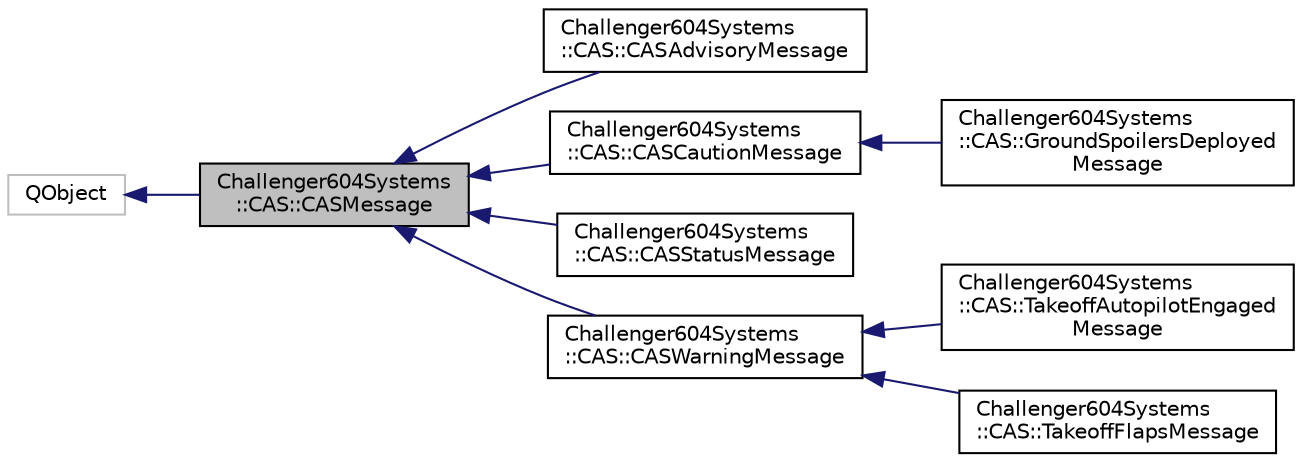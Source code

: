 digraph "Challenger604Systems::CAS::CASMessage"
{
  edge [fontname="Helvetica",fontsize="10",labelfontname="Helvetica",labelfontsize="10"];
  node [fontname="Helvetica",fontsize="10",shape=record];
  rankdir="LR";
  Node1 [label="Challenger604Systems\l::CAS::CASMessage",height=0.2,width=0.4,color="black", fillcolor="grey75", style="filled" fontcolor="black"];
  Node2 -> Node1 [dir="back",color="midnightblue",fontsize="10",style="solid",fontname="Helvetica"];
  Node2 [label="QObject",height=0.2,width=0.4,color="grey75", fillcolor="white", style="filled"];
  Node1 -> Node3 [dir="back",color="midnightblue",fontsize="10",style="solid",fontname="Helvetica"];
  Node3 [label="Challenger604Systems\l::CAS::CASAdvisoryMessage",height=0.2,width=0.4,color="black", fillcolor="white", style="filled",URL="$class_challenger604_systems_1_1_c_a_s_1_1_c_a_s_advisory_message.html",tooltip="A CAS message with a priority level of ADVISORY."];
  Node1 -> Node4 [dir="back",color="midnightblue",fontsize="10",style="solid",fontname="Helvetica"];
  Node4 [label="Challenger604Systems\l::CAS::CASCautionMessage",height=0.2,width=0.4,color="black", fillcolor="white", style="filled",URL="$class_challenger604_systems_1_1_c_a_s_1_1_c_a_s_caution_message.html",tooltip="A CAS message with a priority level of CAUTION."];
  Node4 -> Node5 [dir="back",color="midnightblue",fontsize="10",style="solid",fontname="Helvetica"];
  Node5 [label="Challenger604Systems\l::CAS::GroundSpoilersDeployed\lMessage",height=0.2,width=0.4,color="black", fillcolor="white", style="filled",URL="$class_challenger604_systems_1_1_c_a_s_1_1_ground_spoilers_deployed_message.html",tooltip="A message sent when the ground spoilers are deployed."];
  Node1 -> Node6 [dir="back",color="midnightblue",fontsize="10",style="solid",fontname="Helvetica"];
  Node6 [label="Challenger604Systems\l::CAS::CASStatusMessage",height=0.2,width=0.4,color="black", fillcolor="white", style="filled",URL="$class_challenger604_systems_1_1_c_a_s_1_1_c_a_s_status_message.html",tooltip="A CAS message with a priority level of STATUS."];
  Node1 -> Node7 [dir="back",color="midnightblue",fontsize="10",style="solid",fontname="Helvetica"];
  Node7 [label="Challenger604Systems\l::CAS::CASWarningMessage",height=0.2,width=0.4,color="black", fillcolor="white", style="filled",URL="$class_challenger604_systems_1_1_c_a_s_1_1_c_a_s_warning_message.html",tooltip="A CAS message with a priority level of WARNING."];
  Node7 -> Node8 [dir="back",color="midnightblue",fontsize="10",style="solid",fontname="Helvetica"];
  Node8 [label="Challenger604Systems\l::CAS::TakeoffAutopilotEngaged\lMessage",height=0.2,width=0.4,color="black", fillcolor="white", style="filled",URL="$class_challenger604_systems_1_1_c_a_s_1_1_takeoff_autopilot_engaged_message.html",tooltip="A message that is sent when the aircraft is in takeoff configuration but the autopilot is engaged..."];
  Node7 -> Node9 [dir="back",color="midnightblue",fontsize="10",style="solid",fontname="Helvetica"];
  Node9 [label="Challenger604Systems\l::CAS::TakeoffFlapsMessage",height=0.2,width=0.4,color="black", fillcolor="white", style="filled",URL="$class_challenger604_systems_1_1_c_a_s_1_1_takeoff_flaps_message.html",tooltip="A warning message that is sent when the aircraft is in takeoff configuration but the flaps are not se..."];
}
